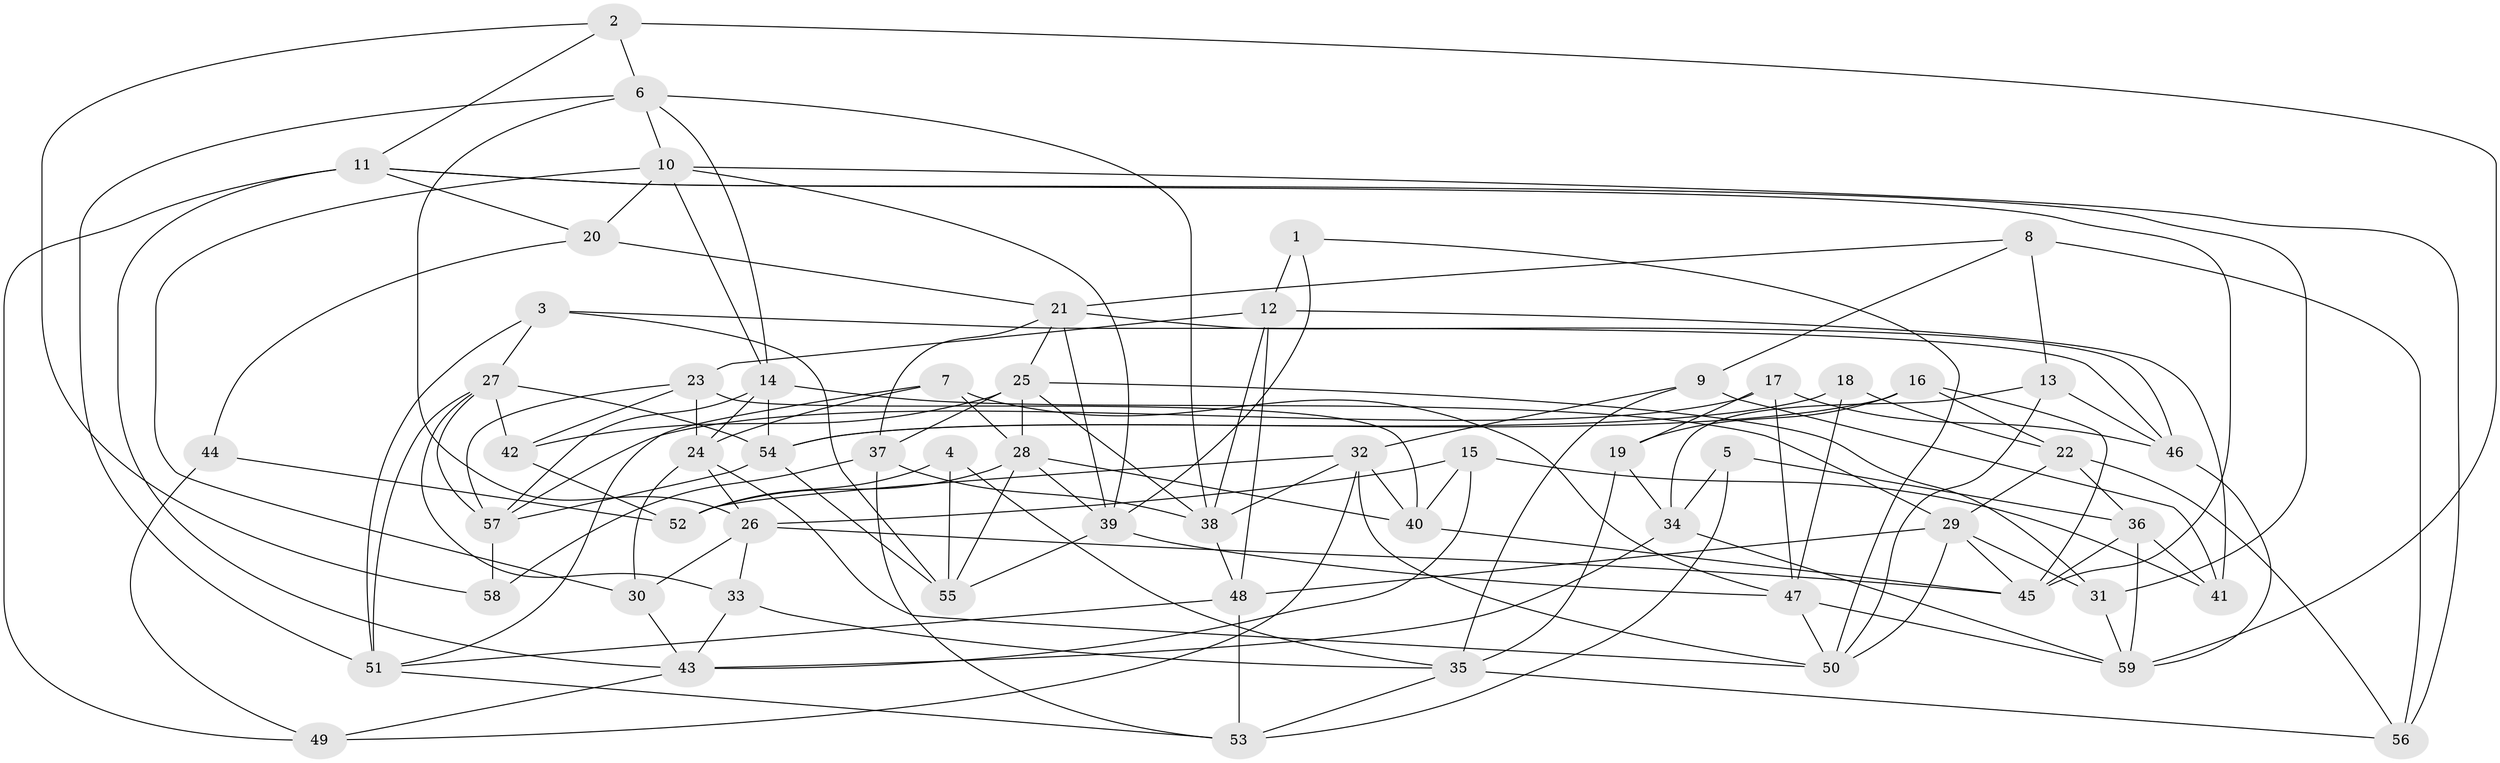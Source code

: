 // original degree distribution, {4: 1.0}
// Generated by graph-tools (version 1.1) at 2025/38/03/04/25 23:38:13]
// undirected, 59 vertices, 144 edges
graph export_dot {
  node [color=gray90,style=filled];
  1;
  2;
  3;
  4;
  5;
  6;
  7;
  8;
  9;
  10;
  11;
  12;
  13;
  14;
  15;
  16;
  17;
  18;
  19;
  20;
  21;
  22;
  23;
  24;
  25;
  26;
  27;
  28;
  29;
  30;
  31;
  32;
  33;
  34;
  35;
  36;
  37;
  38;
  39;
  40;
  41;
  42;
  43;
  44;
  45;
  46;
  47;
  48;
  49;
  50;
  51;
  52;
  53;
  54;
  55;
  56;
  57;
  58;
  59;
  1 -- 12 [weight=2.0];
  1 -- 39 [weight=1.0];
  1 -- 50 [weight=1.0];
  2 -- 6 [weight=1.0];
  2 -- 11 [weight=1.0];
  2 -- 58 [weight=1.0];
  2 -- 59 [weight=1.0];
  3 -- 27 [weight=1.0];
  3 -- 46 [weight=1.0];
  3 -- 51 [weight=1.0];
  3 -- 55 [weight=1.0];
  4 -- 35 [weight=1.0];
  4 -- 52 [weight=1.0];
  4 -- 55 [weight=2.0];
  5 -- 34 [weight=2.0];
  5 -- 36 [weight=1.0];
  5 -- 53 [weight=1.0];
  6 -- 10 [weight=1.0];
  6 -- 14 [weight=1.0];
  6 -- 26 [weight=1.0];
  6 -- 38 [weight=1.0];
  6 -- 51 [weight=1.0];
  7 -- 24 [weight=1.0];
  7 -- 28 [weight=1.0];
  7 -- 47 [weight=1.0];
  7 -- 51 [weight=1.0];
  8 -- 9 [weight=2.0];
  8 -- 13 [weight=2.0];
  8 -- 21 [weight=1.0];
  8 -- 56 [weight=1.0];
  9 -- 32 [weight=1.0];
  9 -- 35 [weight=1.0];
  9 -- 41 [weight=2.0];
  10 -- 14 [weight=1.0];
  10 -- 20 [weight=1.0];
  10 -- 30 [weight=1.0];
  10 -- 39 [weight=1.0];
  10 -- 56 [weight=1.0];
  11 -- 20 [weight=1.0];
  11 -- 31 [weight=1.0];
  11 -- 43 [weight=1.0];
  11 -- 45 [weight=1.0];
  11 -- 49 [weight=1.0];
  12 -- 23 [weight=1.0];
  12 -- 38 [weight=1.0];
  12 -- 41 [weight=1.0];
  12 -- 48 [weight=1.0];
  13 -- 34 [weight=1.0];
  13 -- 46 [weight=2.0];
  13 -- 50 [weight=1.0];
  14 -- 24 [weight=1.0];
  14 -- 29 [weight=1.0];
  14 -- 54 [weight=1.0];
  14 -- 57 [weight=1.0];
  15 -- 26 [weight=1.0];
  15 -- 40 [weight=1.0];
  15 -- 41 [weight=1.0];
  15 -- 43 [weight=1.0];
  16 -- 19 [weight=1.0];
  16 -- 22 [weight=1.0];
  16 -- 45 [weight=1.0];
  16 -- 54 [weight=1.0];
  17 -- 19 [weight=1.0];
  17 -- 46 [weight=1.0];
  17 -- 47 [weight=1.0];
  17 -- 57 [weight=1.0];
  18 -- 22 [weight=2.0];
  18 -- 47 [weight=1.0];
  18 -- 54 [weight=1.0];
  19 -- 34 [weight=1.0];
  19 -- 35 [weight=1.0];
  20 -- 21 [weight=1.0];
  20 -- 44 [weight=1.0];
  21 -- 25 [weight=1.0];
  21 -- 37 [weight=1.0];
  21 -- 39 [weight=1.0];
  21 -- 46 [weight=1.0];
  22 -- 29 [weight=1.0];
  22 -- 36 [weight=1.0];
  22 -- 56 [weight=1.0];
  23 -- 24 [weight=1.0];
  23 -- 40 [weight=2.0];
  23 -- 42 [weight=1.0];
  23 -- 57 [weight=1.0];
  24 -- 26 [weight=1.0];
  24 -- 30 [weight=1.0];
  24 -- 50 [weight=1.0];
  25 -- 28 [weight=1.0];
  25 -- 31 [weight=1.0];
  25 -- 37 [weight=1.0];
  25 -- 38 [weight=1.0];
  25 -- 42 [weight=1.0];
  26 -- 30 [weight=1.0];
  26 -- 33 [weight=1.0];
  26 -- 45 [weight=1.0];
  27 -- 33 [weight=1.0];
  27 -- 42 [weight=1.0];
  27 -- 51 [weight=1.0];
  27 -- 54 [weight=1.0];
  27 -- 57 [weight=1.0];
  28 -- 39 [weight=1.0];
  28 -- 40 [weight=1.0];
  28 -- 52 [weight=1.0];
  28 -- 55 [weight=1.0];
  29 -- 31 [weight=1.0];
  29 -- 45 [weight=1.0];
  29 -- 48 [weight=1.0];
  29 -- 50 [weight=1.0];
  30 -- 43 [weight=1.0];
  31 -- 59 [weight=1.0];
  32 -- 38 [weight=1.0];
  32 -- 40 [weight=1.0];
  32 -- 49 [weight=1.0];
  32 -- 50 [weight=1.0];
  32 -- 52 [weight=1.0];
  33 -- 35 [weight=1.0];
  33 -- 43 [weight=1.0];
  34 -- 43 [weight=1.0];
  34 -- 59 [weight=1.0];
  35 -- 53 [weight=1.0];
  35 -- 56 [weight=1.0];
  36 -- 41 [weight=2.0];
  36 -- 45 [weight=1.0];
  36 -- 59 [weight=1.0];
  37 -- 38 [weight=1.0];
  37 -- 53 [weight=1.0];
  37 -- 58 [weight=2.0];
  38 -- 48 [weight=1.0];
  39 -- 47 [weight=1.0];
  39 -- 55 [weight=1.0];
  40 -- 45 [weight=1.0];
  42 -- 52 [weight=1.0];
  43 -- 49 [weight=1.0];
  44 -- 49 [weight=1.0];
  44 -- 52 [weight=2.0];
  46 -- 59 [weight=1.0];
  47 -- 50 [weight=1.0];
  47 -- 59 [weight=1.0];
  48 -- 51 [weight=1.0];
  48 -- 53 [weight=2.0];
  51 -- 53 [weight=1.0];
  54 -- 55 [weight=1.0];
  54 -- 57 [weight=1.0];
  57 -- 58 [weight=1.0];
}
